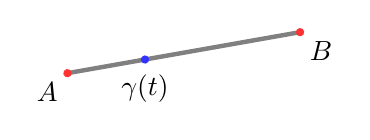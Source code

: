 \begin{tikzpicture}[scale=1]

\begin{scope}[rotate=10]
\coordinate (A) at (0,0);
\coordinate (B) at (3,0);
\coordinate (P) at (1,0);

\draw[ultra thick, black!50]  (A) -- (B);

\fill[red!80] (A) circle (1.5pt) node[black,below left]{$A$};
\fill[red!80] (B) circle (1.5pt) node[black,below right]{$B$};
\fill[blue!80] (P) circle (1.5pt) node[black,below=2pt]{$\gamma(t)$};

\end{scope}

\end{tikzpicture}